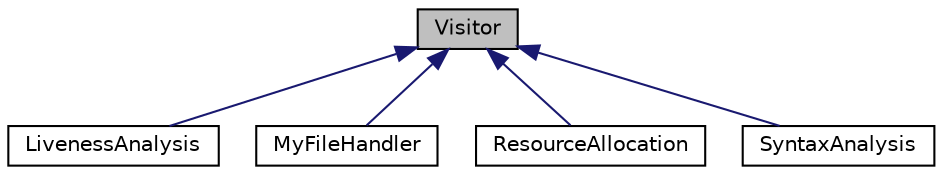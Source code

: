 digraph "Visitor"
{
 // LATEX_PDF_SIZE
  edge [fontname="Helvetica",fontsize="10",labelfontname="Helvetica",labelfontsize="10"];
  node [fontname="Helvetica",fontsize="10",shape=record];
  Node1 [label="Visitor",height=0.2,width=0.4,color="black", fillcolor="grey75", style="filled", fontcolor="black",tooltip=" "];
  Node1 -> Node2 [dir="back",color="midnightblue",fontsize="10",style="solid",fontname="Helvetica"];
  Node2 [label="LivenessAnalysis",height=0.2,width=0.4,color="black", fillcolor="white", style="filled",URL="$class_liveness_analysis.html",tooltip=" "];
  Node1 -> Node3 [dir="back",color="midnightblue",fontsize="10",style="solid",fontname="Helvetica"];
  Node3 [label="MyFileHandler",height=0.2,width=0.4,color="black", fillcolor="white", style="filled",URL="$class_my_file_handler.html",tooltip=" "];
  Node1 -> Node4 [dir="back",color="midnightblue",fontsize="10",style="solid",fontname="Helvetica"];
  Node4 [label="ResourceAllocation",height=0.2,width=0.4,color="black", fillcolor="white", style="filled",URL="$class_resource_allocation.html",tooltip=" "];
  Node1 -> Node5 [dir="back",color="midnightblue",fontsize="10",style="solid",fontname="Helvetica"];
  Node5 [label="SyntaxAnalysis",height=0.2,width=0.4,color="black", fillcolor="white", style="filled",URL="$class_syntax_analysis.html",tooltip=" "];
}
